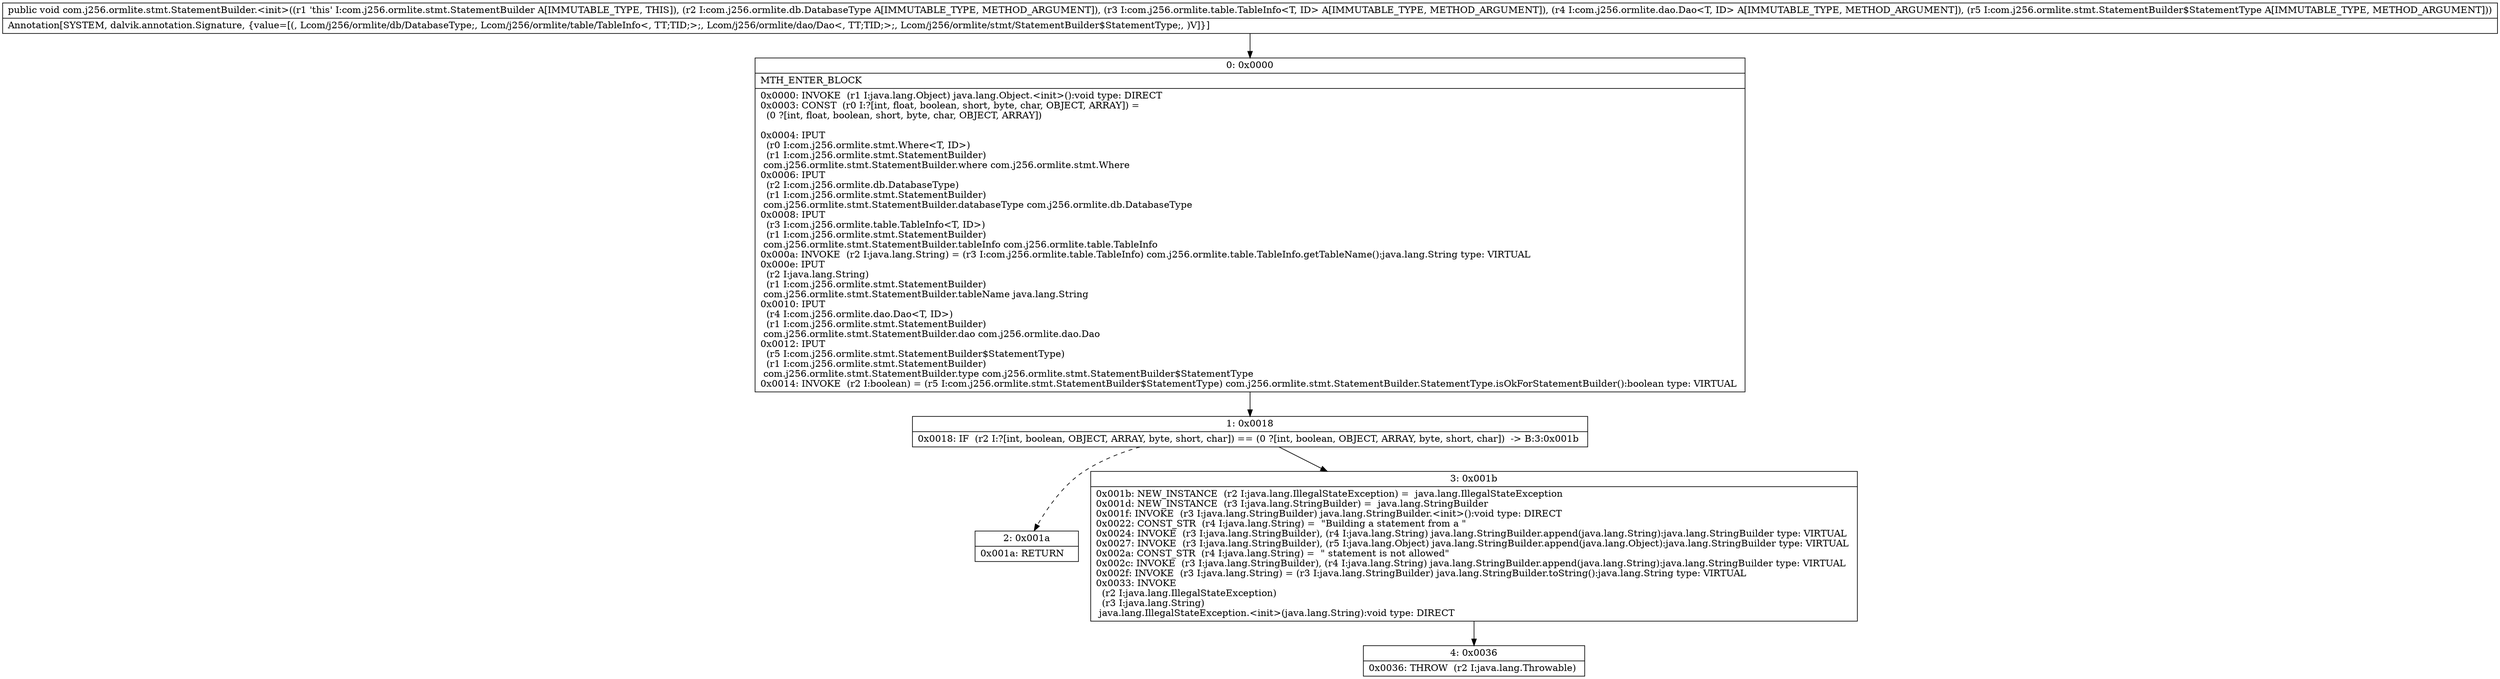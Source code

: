 digraph "CFG forcom.j256.ormlite.stmt.StatementBuilder.\<init\>(Lcom\/j256\/ormlite\/db\/DatabaseType;Lcom\/j256\/ormlite\/table\/TableInfo;Lcom\/j256\/ormlite\/dao\/Dao;Lcom\/j256\/ormlite\/stmt\/StatementBuilder$StatementType;)V" {
Node_0 [shape=record,label="{0\:\ 0x0000|MTH_ENTER_BLOCK\l|0x0000: INVOKE  (r1 I:java.lang.Object) java.lang.Object.\<init\>():void type: DIRECT \l0x0003: CONST  (r0 I:?[int, float, boolean, short, byte, char, OBJECT, ARRAY]) = \l  (0 ?[int, float, boolean, short, byte, char, OBJECT, ARRAY])\l \l0x0004: IPUT  \l  (r0 I:com.j256.ormlite.stmt.Where\<T, ID\>)\l  (r1 I:com.j256.ormlite.stmt.StatementBuilder)\l com.j256.ormlite.stmt.StatementBuilder.where com.j256.ormlite.stmt.Where \l0x0006: IPUT  \l  (r2 I:com.j256.ormlite.db.DatabaseType)\l  (r1 I:com.j256.ormlite.stmt.StatementBuilder)\l com.j256.ormlite.stmt.StatementBuilder.databaseType com.j256.ormlite.db.DatabaseType \l0x0008: IPUT  \l  (r3 I:com.j256.ormlite.table.TableInfo\<T, ID\>)\l  (r1 I:com.j256.ormlite.stmt.StatementBuilder)\l com.j256.ormlite.stmt.StatementBuilder.tableInfo com.j256.ormlite.table.TableInfo \l0x000a: INVOKE  (r2 I:java.lang.String) = (r3 I:com.j256.ormlite.table.TableInfo) com.j256.ormlite.table.TableInfo.getTableName():java.lang.String type: VIRTUAL \l0x000e: IPUT  \l  (r2 I:java.lang.String)\l  (r1 I:com.j256.ormlite.stmt.StatementBuilder)\l com.j256.ormlite.stmt.StatementBuilder.tableName java.lang.String \l0x0010: IPUT  \l  (r4 I:com.j256.ormlite.dao.Dao\<T, ID\>)\l  (r1 I:com.j256.ormlite.stmt.StatementBuilder)\l com.j256.ormlite.stmt.StatementBuilder.dao com.j256.ormlite.dao.Dao \l0x0012: IPUT  \l  (r5 I:com.j256.ormlite.stmt.StatementBuilder$StatementType)\l  (r1 I:com.j256.ormlite.stmt.StatementBuilder)\l com.j256.ormlite.stmt.StatementBuilder.type com.j256.ormlite.stmt.StatementBuilder$StatementType \l0x0014: INVOKE  (r2 I:boolean) = (r5 I:com.j256.ormlite.stmt.StatementBuilder$StatementType) com.j256.ormlite.stmt.StatementBuilder.StatementType.isOkForStatementBuilder():boolean type: VIRTUAL \l}"];
Node_1 [shape=record,label="{1\:\ 0x0018|0x0018: IF  (r2 I:?[int, boolean, OBJECT, ARRAY, byte, short, char]) == (0 ?[int, boolean, OBJECT, ARRAY, byte, short, char])  \-\> B:3:0x001b \l}"];
Node_2 [shape=record,label="{2\:\ 0x001a|0x001a: RETURN   \l}"];
Node_3 [shape=record,label="{3\:\ 0x001b|0x001b: NEW_INSTANCE  (r2 I:java.lang.IllegalStateException) =  java.lang.IllegalStateException \l0x001d: NEW_INSTANCE  (r3 I:java.lang.StringBuilder) =  java.lang.StringBuilder \l0x001f: INVOKE  (r3 I:java.lang.StringBuilder) java.lang.StringBuilder.\<init\>():void type: DIRECT \l0x0022: CONST_STR  (r4 I:java.lang.String) =  \"Building a statement from a \" \l0x0024: INVOKE  (r3 I:java.lang.StringBuilder), (r4 I:java.lang.String) java.lang.StringBuilder.append(java.lang.String):java.lang.StringBuilder type: VIRTUAL \l0x0027: INVOKE  (r3 I:java.lang.StringBuilder), (r5 I:java.lang.Object) java.lang.StringBuilder.append(java.lang.Object):java.lang.StringBuilder type: VIRTUAL \l0x002a: CONST_STR  (r4 I:java.lang.String) =  \" statement is not allowed\" \l0x002c: INVOKE  (r3 I:java.lang.StringBuilder), (r4 I:java.lang.String) java.lang.StringBuilder.append(java.lang.String):java.lang.StringBuilder type: VIRTUAL \l0x002f: INVOKE  (r3 I:java.lang.String) = (r3 I:java.lang.StringBuilder) java.lang.StringBuilder.toString():java.lang.String type: VIRTUAL \l0x0033: INVOKE  \l  (r2 I:java.lang.IllegalStateException)\l  (r3 I:java.lang.String)\l java.lang.IllegalStateException.\<init\>(java.lang.String):void type: DIRECT \l}"];
Node_4 [shape=record,label="{4\:\ 0x0036|0x0036: THROW  (r2 I:java.lang.Throwable) \l}"];
MethodNode[shape=record,label="{public void com.j256.ormlite.stmt.StatementBuilder.\<init\>((r1 'this' I:com.j256.ormlite.stmt.StatementBuilder A[IMMUTABLE_TYPE, THIS]), (r2 I:com.j256.ormlite.db.DatabaseType A[IMMUTABLE_TYPE, METHOD_ARGUMENT]), (r3 I:com.j256.ormlite.table.TableInfo\<T, ID\> A[IMMUTABLE_TYPE, METHOD_ARGUMENT]), (r4 I:com.j256.ormlite.dao.Dao\<T, ID\> A[IMMUTABLE_TYPE, METHOD_ARGUMENT]), (r5 I:com.j256.ormlite.stmt.StatementBuilder$StatementType A[IMMUTABLE_TYPE, METHOD_ARGUMENT]))  | Annotation[SYSTEM, dalvik.annotation.Signature, \{value=[(, Lcom\/j256\/ormlite\/db\/DatabaseType;, Lcom\/j256\/ormlite\/table\/TableInfo\<, TT;TID;\>;, Lcom\/j256\/ormlite\/dao\/Dao\<, TT;TID;\>;, Lcom\/j256\/ormlite\/stmt\/StatementBuilder$StatementType;, )V]\}]\l}"];
MethodNode -> Node_0;
Node_0 -> Node_1;
Node_1 -> Node_2[style=dashed];
Node_1 -> Node_3;
Node_3 -> Node_4;
}

